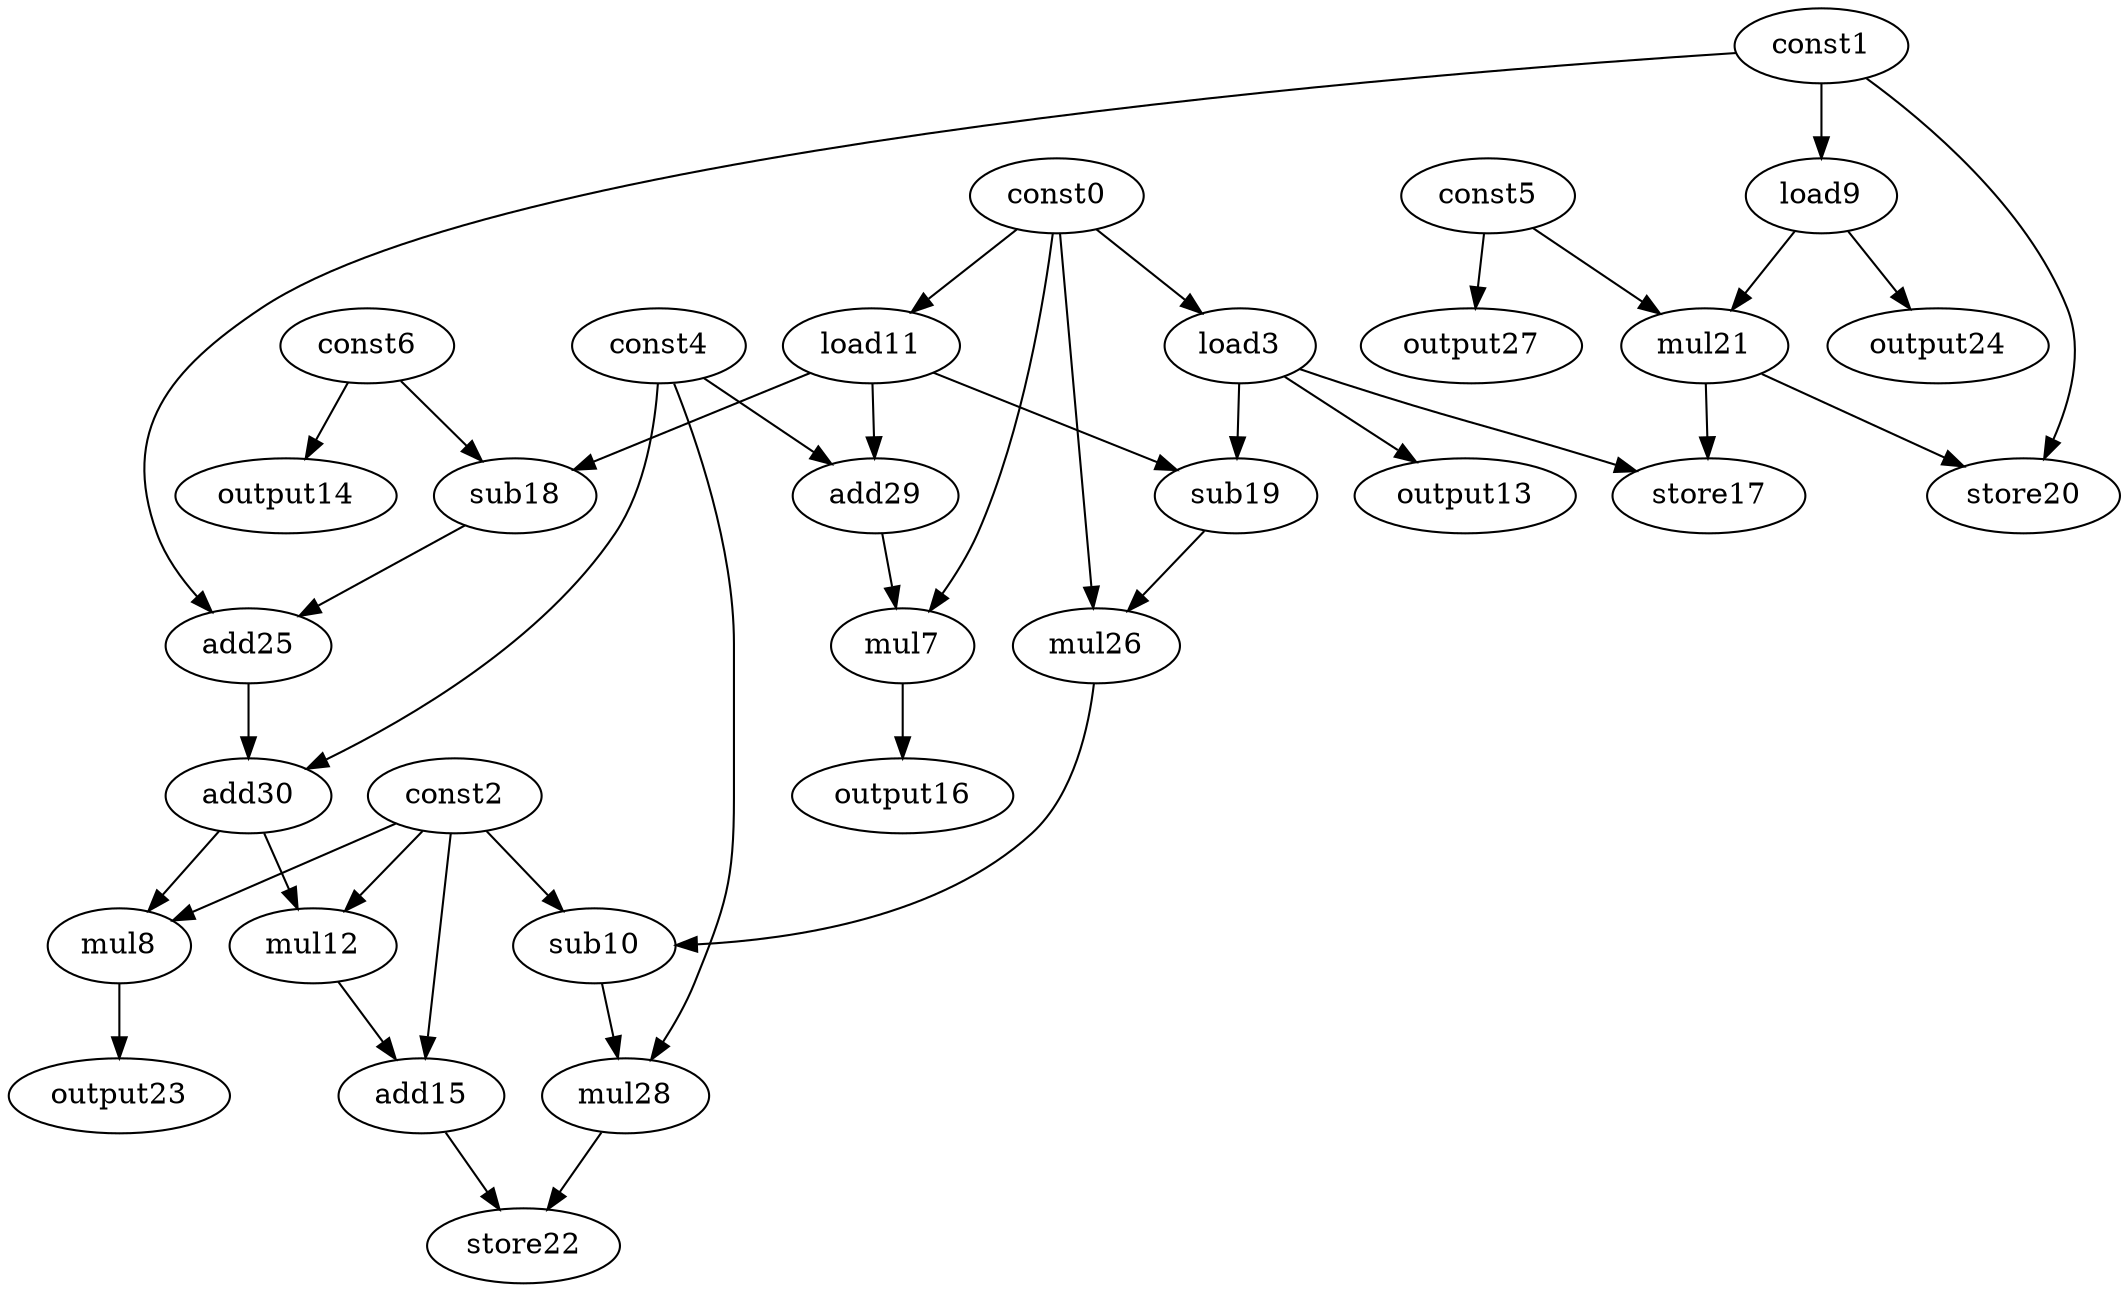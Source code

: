 digraph G { 
const0[opcode=const]; 
const1[opcode=const]; 
const2[opcode=const]; 
load3[opcode=load]; 
const4[opcode=const]; 
const5[opcode=const]; 
const6[opcode=const]; 
mul7[opcode=mul]; 
mul8[opcode=mul]; 
load9[opcode=load]; 
sub10[opcode=sub]; 
load11[opcode=load]; 
mul12[opcode=mul]; 
output13[opcode=output]; 
output14[opcode=output]; 
add15[opcode=add]; 
output16[opcode=output]; 
store17[opcode=store]; 
sub18[opcode=sub]; 
sub19[opcode=sub]; 
store20[opcode=store]; 
mul21[opcode=mul]; 
store22[opcode=store]; 
output23[opcode=output]; 
output24[opcode=output]; 
add25[opcode=add]; 
mul26[opcode=mul]; 
output27[opcode=output]; 
mul28[opcode=mul]; 
add29[opcode=add]; 
add30[opcode=add]; 
const0->load3[operand=0];
const1->load9[operand=0];
const0->load11[operand=0];
const6->output14[operand=0];
const5->output27[operand=0];
load3->output13[operand=0];
load11->sub18[operand=0];
const6->sub18[operand=1];
load3->sub19[operand=0];
load11->sub19[operand=1];
load9->mul21[operand=0];
const5->mul21[operand=1];
load9->output24[operand=0];
load11->add29[operand=0];
const4->add29[operand=1];
const0->mul7[operand=0];
add29->mul7[operand=1];
load3->store17[operand=0];
mul21->store17[operand=1];
const1->store20[operand=0];
mul21->store20[operand=1];
const1->add25[operand=0];
sub18->add25[operand=1];
const0->mul26[operand=0];
sub19->mul26[operand=1];
const2->sub10[operand=0];
mul26->sub10[operand=1];
mul7->output16[operand=0];
add25->add30[operand=0];
const4->add30[operand=1];
const2->mul8[operand=0];
add30->mul8[operand=1];
const2->mul12[operand=0];
add30->mul12[operand=1];
sub10->mul28[operand=0];
const4->mul28[operand=1];
const2->add15[operand=0];
mul12->add15[operand=1];
mul8->output23[operand=0];
mul28->store22[operand=0];
add15->store22[operand=1];
}
